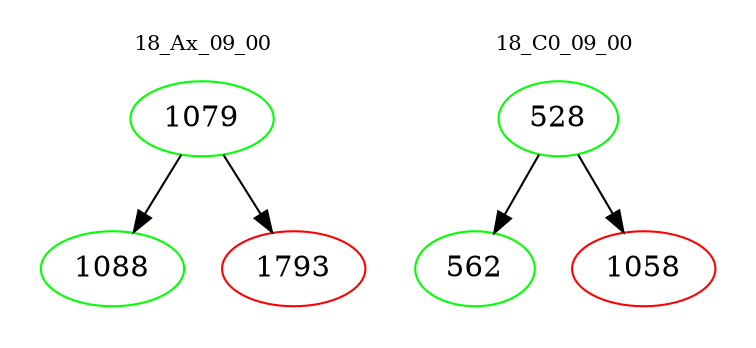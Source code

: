 digraph{
subgraph cluster_0 {
color = white
label = "18_Ax_09_00";
fontsize=10;
T0_1079 [label="1079", color="green"]
T0_1079 -> T0_1088 [color="black"]
T0_1088 [label="1088", color="green"]
T0_1079 -> T0_1793 [color="black"]
T0_1793 [label="1793", color="red"]
}
subgraph cluster_1 {
color = white
label = "18_C0_09_00";
fontsize=10;
T1_528 [label="528", color="green"]
T1_528 -> T1_562 [color="black"]
T1_562 [label="562", color="green"]
T1_528 -> T1_1058 [color="black"]
T1_1058 [label="1058", color="red"]
}
}
